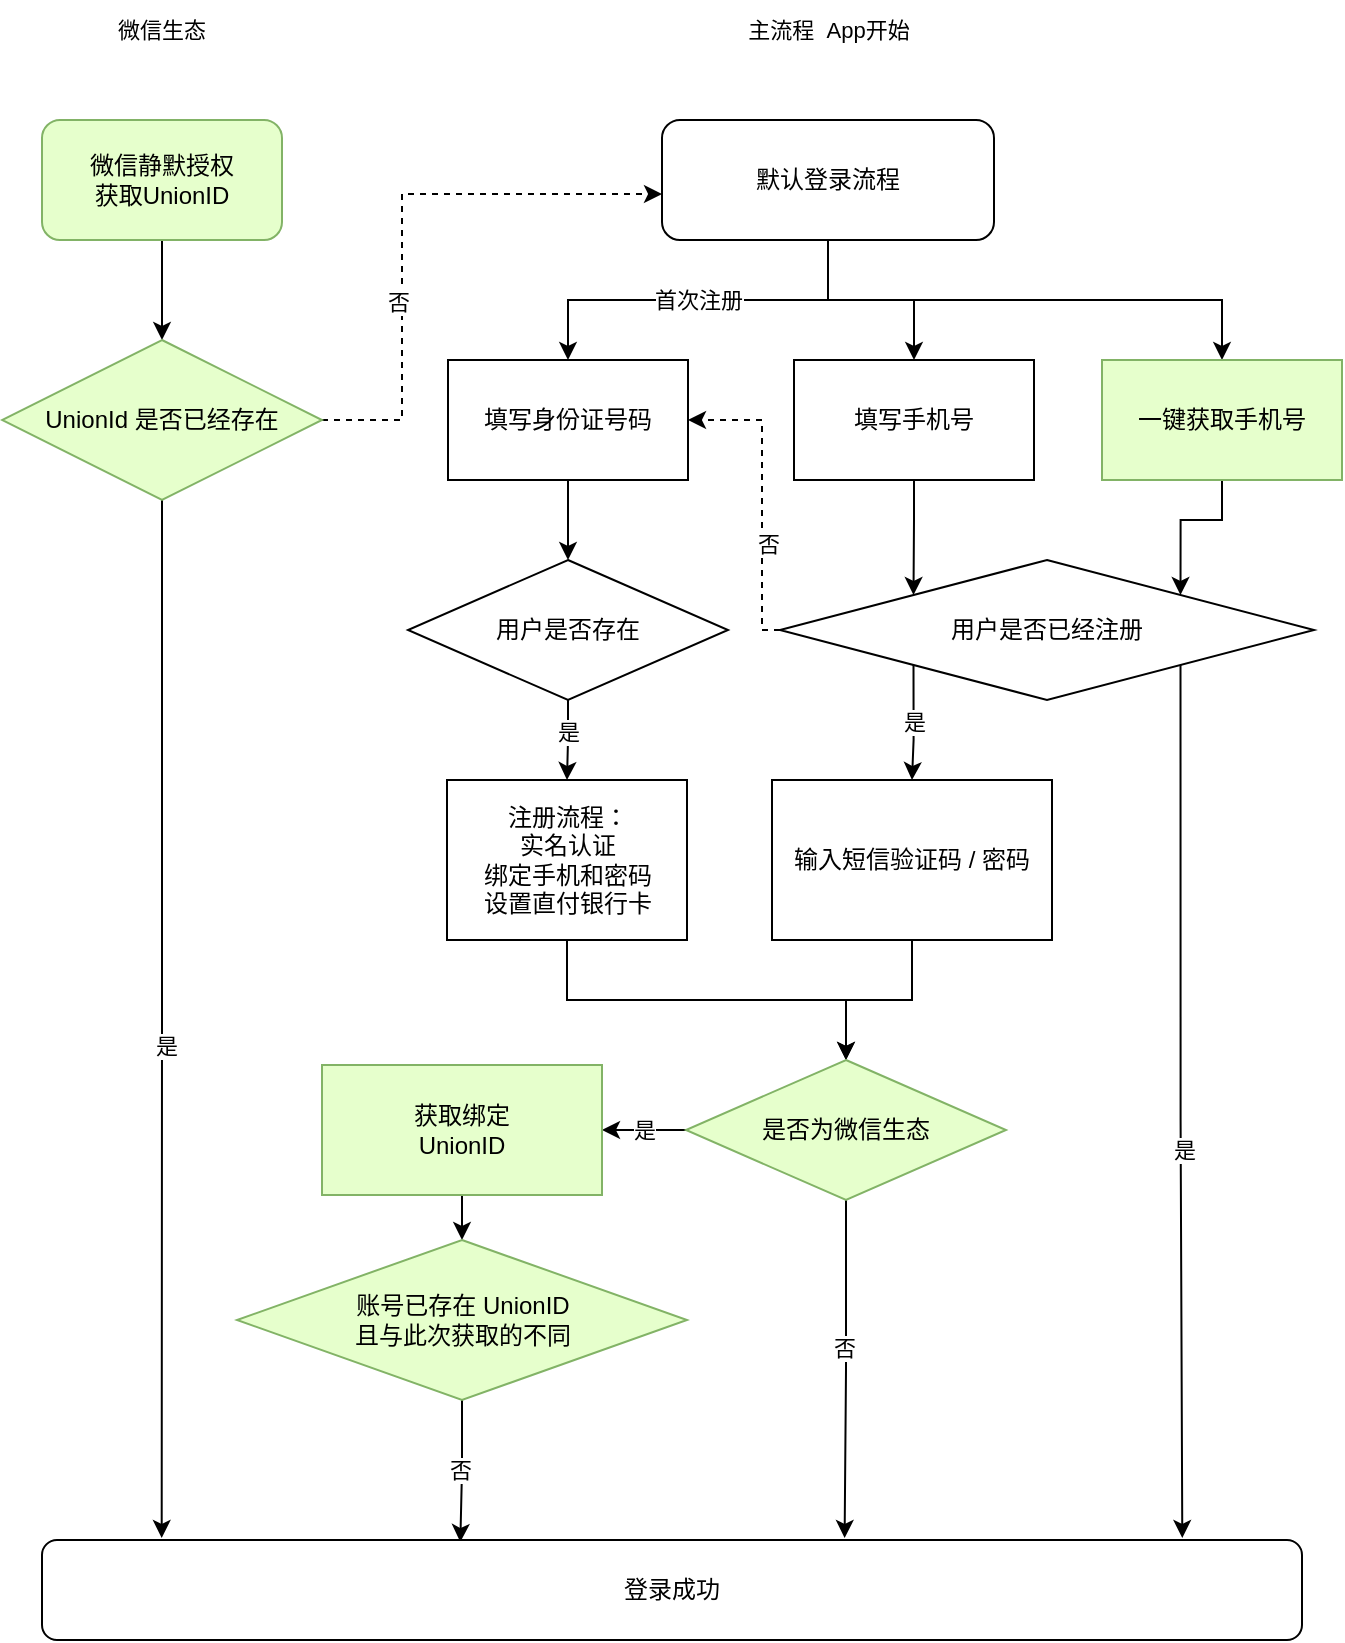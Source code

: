 <mxfile version="20.5.3" type="github" pages="2">
  <diagram id="xSAO6G4iO3-gwYTMsGWA" name="Page-1">
    <mxGraphModel dx="936" dy="1047" grid="1" gridSize="10" guides="1" tooltips="1" connect="1" arrows="1" fold="1" page="1" pageScale="1" pageWidth="827" pageHeight="1169" math="0" shadow="0">
      <root>
        <mxCell id="0" />
        <mxCell id="1" parent="0" />
        <mxCell id="9YKvACEuCcV3Z44-jCWN-15" style="edgeStyle=orthogonalEdgeStyle;rounded=0;orthogonalLoop=1;jettySize=auto;html=1;entryX=0.5;entryY=0;entryDx=0;entryDy=0;" parent="1" source="9YKvACEuCcV3Z44-jCWN-1" target="9YKvACEuCcV3Z44-jCWN-2" edge="1">
          <mxGeometry relative="1" as="geometry" />
        </mxCell>
        <mxCell id="9YKvACEuCcV3Z44-jCWN-1" value="微信静默授权&lt;br&gt;获取UnionID" style="rounded=1;whiteSpace=wrap;html=1;fillColor=#E6FFCC;strokeColor=#82b366;" parent="1" vertex="1">
          <mxGeometry x="90" y="200" width="120" height="60" as="geometry" />
        </mxCell>
        <mxCell id="9YKvACEuCcV3Z44-jCWN-19" style="edgeStyle=orthogonalEdgeStyle;rounded=0;orthogonalLoop=1;jettySize=auto;html=1;entryX=0.095;entryY=-0.02;entryDx=0;entryDy=0;entryPerimeter=0;" parent="1" source="9YKvACEuCcV3Z44-jCWN-2" target="9YKvACEuCcV3Z44-jCWN-14" edge="1">
          <mxGeometry relative="1" as="geometry" />
        </mxCell>
        <mxCell id="9YKvACEuCcV3Z44-jCWN-20" value="&lt;font style=&quot;font-size: 11px;&quot;&gt;是&lt;/font&gt;" style="edgeLabel;html=1;align=center;verticalAlign=middle;resizable=0;points=[];" parent="9YKvACEuCcV3Z44-jCWN-19" vertex="1" connectable="0">
          <mxGeometry x="0.05" y="2" relative="1" as="geometry">
            <mxPoint as="offset" />
          </mxGeometry>
        </mxCell>
        <mxCell id="9YKvACEuCcV3Z44-jCWN-21" style="edgeStyle=orthogonalEdgeStyle;rounded=0;orthogonalLoop=1;jettySize=auto;html=1;exitX=1;exitY=0.5;exitDx=0;exitDy=0;entryX=0;entryY=0.617;entryDx=0;entryDy=0;entryPerimeter=0;fontSize=11;dashed=1;" parent="1" source="9YKvACEuCcV3Z44-jCWN-2" target="9YKvACEuCcV3Z44-jCWN-3" edge="1">
          <mxGeometry relative="1" as="geometry">
            <Array as="points">
              <mxPoint x="270" y="350" />
              <mxPoint x="270" y="237" />
            </Array>
          </mxGeometry>
        </mxCell>
        <mxCell id="9YKvACEuCcV3Z44-jCWN-22" value="否" style="edgeLabel;html=1;align=center;verticalAlign=middle;resizable=0;points=[];fontSize=11;" parent="9YKvACEuCcV3Z44-jCWN-21" vertex="1" connectable="0">
          <mxGeometry x="-0.3" y="2" relative="1" as="geometry">
            <mxPoint as="offset" />
          </mxGeometry>
        </mxCell>
        <mxCell id="9YKvACEuCcV3Z44-jCWN-2" value="UnionId 是否已经存在" style="rhombus;whiteSpace=wrap;html=1;fillColor=#E6FFCC;strokeColor=#82b366;" parent="1" vertex="1">
          <mxGeometry x="70" y="310" width="160" height="80" as="geometry" />
        </mxCell>
        <mxCell id="9YKvACEuCcV3Z44-jCWN-23" value="首次注册" style="edgeStyle=orthogonalEdgeStyle;rounded=0;orthogonalLoop=1;jettySize=auto;html=1;entryX=0.5;entryY=0;entryDx=0;entryDy=0;fontSize=11;" parent="1" source="9YKvACEuCcV3Z44-jCWN-3" target="9YKvACEuCcV3Z44-jCWN-4" edge="1">
          <mxGeometry relative="1" as="geometry">
            <Array as="points">
              <mxPoint x="483" y="290" />
              <mxPoint x="353" y="290" />
            </Array>
          </mxGeometry>
        </mxCell>
        <mxCell id="9YKvACEuCcV3Z44-jCWN-24" style="edgeStyle=orthogonalEdgeStyle;rounded=0;orthogonalLoop=1;jettySize=auto;html=1;fontSize=11;" parent="1" source="9YKvACEuCcV3Z44-jCWN-3" target="9YKvACEuCcV3Z44-jCWN-5" edge="1">
          <mxGeometry relative="1" as="geometry" />
        </mxCell>
        <mxCell id="9YKvACEuCcV3Z44-jCWN-26" style="edgeStyle=orthogonalEdgeStyle;rounded=0;orthogonalLoop=1;jettySize=auto;html=1;fontSize=11;" parent="1" source="9YKvACEuCcV3Z44-jCWN-3" target="9YKvACEuCcV3Z44-jCWN-25" edge="1">
          <mxGeometry relative="1" as="geometry">
            <Array as="points">
              <mxPoint x="483" y="290" />
              <mxPoint x="680" y="290" />
            </Array>
          </mxGeometry>
        </mxCell>
        <mxCell id="9YKvACEuCcV3Z44-jCWN-3" value="默认登录流程" style="rounded=1;whiteSpace=wrap;html=1;" parent="1" vertex="1">
          <mxGeometry x="400" y="200" width="166" height="60" as="geometry" />
        </mxCell>
        <mxCell id="9YKvACEuCcV3Z44-jCWN-27" style="edgeStyle=orthogonalEdgeStyle;rounded=0;orthogonalLoop=1;jettySize=auto;html=1;fontSize=11;" parent="1" source="9YKvACEuCcV3Z44-jCWN-4" target="9YKvACEuCcV3Z44-jCWN-6" edge="1">
          <mxGeometry relative="1" as="geometry" />
        </mxCell>
        <mxCell id="9YKvACEuCcV3Z44-jCWN-4" value="填写身份证号码" style="rounded=0;whiteSpace=wrap;html=1;" parent="1" vertex="1">
          <mxGeometry x="293" y="320" width="120" height="60" as="geometry" />
        </mxCell>
        <mxCell id="9YKvACEuCcV3Z44-jCWN-32" style="edgeStyle=orthogonalEdgeStyle;rounded=0;orthogonalLoop=1;jettySize=auto;html=1;entryX=0;entryY=0;entryDx=0;entryDy=0;fontSize=11;" parent="1" source="9YKvACEuCcV3Z44-jCWN-5" target="9YKvACEuCcV3Z44-jCWN-7" edge="1">
          <mxGeometry relative="1" as="geometry" />
        </mxCell>
        <mxCell id="9YKvACEuCcV3Z44-jCWN-5" value="填写手机号" style="rounded=0;whiteSpace=wrap;html=1;" parent="1" vertex="1">
          <mxGeometry x="466" y="320" width="120" height="60" as="geometry" />
        </mxCell>
        <mxCell id="9YKvACEuCcV3Z44-jCWN-28" style="edgeStyle=orthogonalEdgeStyle;rounded=0;orthogonalLoop=1;jettySize=auto;html=1;entryX=0.5;entryY=0;entryDx=0;entryDy=0;fontSize=11;" parent="1" source="9YKvACEuCcV3Z44-jCWN-6" target="9YKvACEuCcV3Z44-jCWN-9" edge="1">
          <mxGeometry relative="1" as="geometry" />
        </mxCell>
        <mxCell id="9YKvACEuCcV3Z44-jCWN-29" value="是" style="edgeLabel;html=1;align=center;verticalAlign=middle;resizable=0;points=[];fontSize=11;" parent="9YKvACEuCcV3Z44-jCWN-28" vertex="1" connectable="0">
          <mxGeometry x="-0.229" relative="1" as="geometry">
            <mxPoint as="offset" />
          </mxGeometry>
        </mxCell>
        <mxCell id="9YKvACEuCcV3Z44-jCWN-6" value="用户是否存在" style="rhombus;whiteSpace=wrap;html=1;" parent="1" vertex="1">
          <mxGeometry x="273" y="420" width="160" height="70" as="geometry" />
        </mxCell>
        <mxCell id="9YKvACEuCcV3Z44-jCWN-31" value="是" style="edgeStyle=orthogonalEdgeStyle;rounded=0;orthogonalLoop=1;jettySize=auto;html=1;exitX=0;exitY=1;exitDx=0;exitDy=0;entryX=0.5;entryY=0;entryDx=0;entryDy=0;fontSize=11;" parent="1" source="9YKvACEuCcV3Z44-jCWN-7" target="9YKvACEuCcV3Z44-jCWN-10" edge="1">
          <mxGeometry relative="1" as="geometry" />
        </mxCell>
        <mxCell id="9YKvACEuCcV3Z44-jCWN-41" style="edgeStyle=orthogonalEdgeStyle;rounded=0;orthogonalLoop=1;jettySize=auto;html=1;exitX=1;exitY=1;exitDx=0;exitDy=0;entryX=0.905;entryY=-0.02;entryDx=0;entryDy=0;entryPerimeter=0;fontSize=11;" parent="1" source="9YKvACEuCcV3Z44-jCWN-7" target="9YKvACEuCcV3Z44-jCWN-14" edge="1">
          <mxGeometry relative="1" as="geometry" />
        </mxCell>
        <mxCell id="9YKvACEuCcV3Z44-jCWN-42" value="是" style="edgeLabel;html=1;align=center;verticalAlign=middle;resizable=0;points=[];fontSize=11;" parent="9YKvACEuCcV3Z44-jCWN-41" vertex="1" connectable="0">
          <mxGeometry x="0.113" y="1" relative="1" as="geometry">
            <mxPoint as="offset" />
          </mxGeometry>
        </mxCell>
        <mxCell id="9YKvACEuCcV3Z44-jCWN-45" style="edgeStyle=orthogonalEdgeStyle;rounded=0;orthogonalLoop=1;jettySize=auto;html=1;entryX=1;entryY=0.5;entryDx=0;entryDy=0;fontSize=11;dashed=1;" parent="1" source="9YKvACEuCcV3Z44-jCWN-7" target="9YKvACEuCcV3Z44-jCWN-4" edge="1">
          <mxGeometry relative="1" as="geometry">
            <Array as="points">
              <mxPoint x="450" y="455" />
              <mxPoint x="450" y="350" />
            </Array>
          </mxGeometry>
        </mxCell>
        <mxCell id="9YKvACEuCcV3Z44-jCWN-46" value="否" style="edgeLabel;html=1;align=center;verticalAlign=middle;resizable=0;points=[];fontSize=11;" parent="9YKvACEuCcV3Z44-jCWN-45" vertex="1" connectable="0">
          <mxGeometry x="-0.311" y="-3" relative="1" as="geometry">
            <mxPoint as="offset" />
          </mxGeometry>
        </mxCell>
        <mxCell id="9YKvACEuCcV3Z44-jCWN-7" value="用户是否已经注册" style="rhombus;whiteSpace=wrap;html=1;" parent="1" vertex="1">
          <mxGeometry x="459" y="420" width="267" height="70" as="geometry" />
        </mxCell>
        <mxCell id="9YKvACEuCcV3Z44-jCWN-35" style="edgeStyle=orthogonalEdgeStyle;rounded=0;orthogonalLoop=1;jettySize=auto;html=1;entryX=0.5;entryY=0;entryDx=0;entryDy=0;fontSize=11;" parent="1" source="9YKvACEuCcV3Z44-jCWN-9" target="9YKvACEuCcV3Z44-jCWN-11" edge="1">
          <mxGeometry relative="1" as="geometry">
            <Array as="points">
              <mxPoint x="353" y="640" />
              <mxPoint x="492" y="640" />
            </Array>
          </mxGeometry>
        </mxCell>
        <mxCell id="9YKvACEuCcV3Z44-jCWN-9" value="注册流程：&lt;br&gt;实名认证&lt;br&gt;绑定手机和密码&lt;br&gt;设置直付银行卡" style="rounded=0;whiteSpace=wrap;html=1;" parent="1" vertex="1">
          <mxGeometry x="292.5" y="530" width="120" height="80" as="geometry" />
        </mxCell>
        <mxCell id="9YKvACEuCcV3Z44-jCWN-34" style="edgeStyle=orthogonalEdgeStyle;rounded=0;orthogonalLoop=1;jettySize=auto;html=1;fontSize=11;" parent="1" source="9YKvACEuCcV3Z44-jCWN-10" target="9YKvACEuCcV3Z44-jCWN-11" edge="1">
          <mxGeometry relative="1" as="geometry" />
        </mxCell>
        <mxCell id="9YKvACEuCcV3Z44-jCWN-10" value="输入短信验证码 / 密码" style="rounded=0;whiteSpace=wrap;html=1;" parent="1" vertex="1">
          <mxGeometry x="455" y="530" width="140" height="80" as="geometry" />
        </mxCell>
        <mxCell id="9YKvACEuCcV3Z44-jCWN-36" value="是" style="edgeStyle=orthogonalEdgeStyle;rounded=0;orthogonalLoop=1;jettySize=auto;html=1;entryX=1;entryY=0.5;entryDx=0;entryDy=0;fontSize=11;" parent="1" source="9YKvACEuCcV3Z44-jCWN-11" target="9YKvACEuCcV3Z44-jCWN-12" edge="1">
          <mxGeometry relative="1" as="geometry">
            <Array as="points">
              <mxPoint x="420" y="705" />
              <mxPoint x="420" y="705" />
            </Array>
          </mxGeometry>
        </mxCell>
        <mxCell id="9YKvACEuCcV3Z44-jCWN-39" style="edgeStyle=orthogonalEdgeStyle;rounded=0;orthogonalLoop=1;jettySize=auto;html=1;entryX=0.637;entryY=-0.02;entryDx=0;entryDy=0;entryPerimeter=0;fontSize=11;" parent="1" source="9YKvACEuCcV3Z44-jCWN-11" target="9YKvACEuCcV3Z44-jCWN-14" edge="1">
          <mxGeometry relative="1" as="geometry" />
        </mxCell>
        <mxCell id="9YKvACEuCcV3Z44-jCWN-40" value="否" style="edgeLabel;html=1;align=center;verticalAlign=middle;resizable=0;points=[];fontSize=11;" parent="9YKvACEuCcV3Z44-jCWN-39" vertex="1" connectable="0">
          <mxGeometry x="-0.144" y="-1" relative="1" as="geometry">
            <mxPoint y="1" as="offset" />
          </mxGeometry>
        </mxCell>
        <mxCell id="9YKvACEuCcV3Z44-jCWN-11" value="是否为微信生态" style="rhombus;whiteSpace=wrap;html=1;fillColor=#E6FFCC;strokeColor=#82b366;" parent="1" vertex="1">
          <mxGeometry x="412" y="670" width="160" height="70" as="geometry" />
        </mxCell>
        <mxCell id="9YKvACEuCcV3Z44-jCWN-37" style="edgeStyle=orthogonalEdgeStyle;rounded=0;orthogonalLoop=1;jettySize=auto;html=1;entryX=0.5;entryY=0;entryDx=0;entryDy=0;fontSize=11;" parent="1" source="9YKvACEuCcV3Z44-jCWN-12" target="9YKvACEuCcV3Z44-jCWN-13" edge="1">
          <mxGeometry relative="1" as="geometry" />
        </mxCell>
        <mxCell id="9YKvACEuCcV3Z44-jCWN-12" value="获取绑定&lt;br&gt;UnionID" style="rounded=0;whiteSpace=wrap;html=1;fillColor=#E6FFCC;strokeColor=#82b366;" parent="1" vertex="1">
          <mxGeometry x="230" y="672.5" width="140" height="65" as="geometry" />
        </mxCell>
        <mxCell id="9YKvACEuCcV3Z44-jCWN-38" value="否" style="edgeStyle=orthogonalEdgeStyle;rounded=0;orthogonalLoop=1;jettySize=auto;html=1;entryX=0.332;entryY=0.02;entryDx=0;entryDy=0;entryPerimeter=0;fontSize=11;" parent="1" source="9YKvACEuCcV3Z44-jCWN-13" target="9YKvACEuCcV3Z44-jCWN-14" edge="1">
          <mxGeometry relative="1" as="geometry" />
        </mxCell>
        <mxCell id="9YKvACEuCcV3Z44-jCWN-13" value="账号已存在 UnionID&lt;br&gt;且与此次获取的不同" style="rhombus;whiteSpace=wrap;html=1;fillColor=#E6FFCC;strokeColor=#82b366;" parent="1" vertex="1">
          <mxGeometry x="187.5" y="760" width="225" height="80" as="geometry" />
        </mxCell>
        <mxCell id="9YKvACEuCcV3Z44-jCWN-14" value="登录成功" style="rounded=1;whiteSpace=wrap;html=1;" parent="1" vertex="1">
          <mxGeometry x="90" y="910" width="630" height="50" as="geometry" />
        </mxCell>
        <mxCell id="9YKvACEuCcV3Z44-jCWN-33" style="edgeStyle=orthogonalEdgeStyle;rounded=0;orthogonalLoop=1;jettySize=auto;html=1;entryX=1;entryY=0;entryDx=0;entryDy=0;fontSize=11;" parent="1" source="9YKvACEuCcV3Z44-jCWN-25" target="9YKvACEuCcV3Z44-jCWN-7" edge="1">
          <mxGeometry relative="1" as="geometry" />
        </mxCell>
        <mxCell id="9YKvACEuCcV3Z44-jCWN-25" value="一键获取手机号" style="rounded=0;whiteSpace=wrap;html=1;fillColor=#E6FFCC;strokeColor=#82b366;" parent="1" vertex="1">
          <mxGeometry x="620" y="320" width="120" height="60" as="geometry" />
        </mxCell>
        <mxCell id="9YKvACEuCcV3Z44-jCWN-43" value="微信生态" style="text;html=1;strokeColor=none;fillColor=none;align=center;verticalAlign=middle;whiteSpace=wrap;rounded=0;fontSize=11;" parent="1" vertex="1">
          <mxGeometry x="120" y="140" width="60" height="30" as="geometry" />
        </mxCell>
        <mxCell id="9YKvACEuCcV3Z44-jCWN-44" value="主流程&amp;nbsp; App开始" style="text;html=1;strokeColor=none;fillColor=none;align=center;verticalAlign=middle;whiteSpace=wrap;rounded=0;fontSize=11;" parent="1" vertex="1">
          <mxGeometry x="429.5" y="140" width="107" height="30" as="geometry" />
        </mxCell>
      </root>
    </mxGraphModel>
  </diagram>
  <diagram id="IcHzjVKqInmt69LP276s" name="Page-2">
    <mxGraphModel dx="1169" dy="1047" grid="1" gridSize="10" guides="1" tooltips="1" connect="1" arrows="1" fold="1" page="1" pageScale="1" pageWidth="827" pageHeight="1169" math="0" shadow="0">
      <root>
        <mxCell id="0" />
        <mxCell id="1" parent="0" />
        <mxCell id="1DR0wzWXrbcCofm-jzrj-9" style="edgeStyle=orthogonalEdgeStyle;rounded=0;orthogonalLoop=1;jettySize=auto;html=1;entryX=0.5;entryY=0;entryDx=0;entryDy=0;" edge="1" parent="1" source="1DR0wzWXrbcCofm-jzrj-1" target="1DR0wzWXrbcCofm-jzrj-2">
          <mxGeometry relative="1" as="geometry" />
        </mxCell>
        <mxCell id="1DR0wzWXrbcCofm-jzrj-1" value="瀚银通统一支付页" style="rounded=1;whiteSpace=wrap;html=1;" vertex="1" parent="1">
          <mxGeometry x="319" y="70" width="190" height="60" as="geometry" />
        </mxCell>
        <mxCell id="1DR0wzWXrbcCofm-jzrj-10" style="edgeStyle=orthogonalEdgeStyle;rounded=0;orthogonalLoop=1;jettySize=auto;html=1;" edge="1" parent="1" source="1DR0wzWXrbcCofm-jzrj-2" target="1DR0wzWXrbcCofm-jzrj-3">
          <mxGeometry relative="1" as="geometry" />
        </mxCell>
        <mxCell id="1DR0wzWXrbcCofm-jzrj-2" value="输入支付密码" style="rounded=0;whiteSpace=wrap;html=1;" vertex="1" parent="1">
          <mxGeometry x="354" y="177" width="120" height="30" as="geometry" />
        </mxCell>
        <mxCell id="1DR0wzWXrbcCofm-jzrj-12" style="edgeStyle=orthogonalEdgeStyle;rounded=0;orthogonalLoop=1;jettySize=auto;html=1;" edge="1" parent="1" source="1DR0wzWXrbcCofm-jzrj-3" target="1DR0wzWXrbcCofm-jzrj-7">
          <mxGeometry relative="1" as="geometry">
            <mxPoint x="220" y="715" as="targetPoint" />
            <Array as="points">
              <mxPoint x="217" y="275" />
            </Array>
          </mxGeometry>
        </mxCell>
        <mxCell id="1DR0wzWXrbcCofm-jzrj-15" value="否" style="edgeLabel;html=1;align=center;verticalAlign=middle;resizable=0;points=[];" vertex="1" connectable="0" parent="1DR0wzWXrbcCofm-jzrj-12">
          <mxGeometry x="-0.861" y="3" relative="1" as="geometry">
            <mxPoint as="offset" />
          </mxGeometry>
        </mxCell>
        <mxCell id="1DR0wzWXrbcCofm-jzrj-13" value="是" style="edgeStyle=orthogonalEdgeStyle;rounded=0;orthogonalLoop=1;jettySize=auto;html=1;entryX=0.5;entryY=0;entryDx=0;entryDy=0;" edge="1" parent="1" source="1DR0wzWXrbcCofm-jzrj-3" target="1DR0wzWXrbcCofm-jzrj-4">
          <mxGeometry relative="1" as="geometry" />
        </mxCell>
        <mxCell id="1DR0wzWXrbcCofm-jzrj-3" value="是否有现金支付部分" style="rhombus;whiteSpace=wrap;html=1;" vertex="1" parent="1">
          <mxGeometry x="329" y="240" width="170" height="70" as="geometry" />
        </mxCell>
        <mxCell id="1DR0wzWXrbcCofm-jzrj-16" style="edgeStyle=orthogonalEdgeStyle;rounded=0;orthogonalLoop=1;jettySize=auto;html=1;entryX=0;entryY=0.5;entryDx=0;entryDy=0;startArrow=classic;startFill=1;" edge="1" parent="1" source="1DR0wzWXrbcCofm-jzrj-4" target="1DR0wzWXrbcCofm-jzrj-5">
          <mxGeometry relative="1" as="geometry" />
        </mxCell>
        <mxCell id="1DR0wzWXrbcCofm-jzrj-17" style="edgeStyle=orthogonalEdgeStyle;rounded=0;orthogonalLoop=1;jettySize=auto;html=1;entryX=0.5;entryY=0;entryDx=0;entryDy=0;startArrow=none;startFill=0;" edge="1" parent="1" source="1DR0wzWXrbcCofm-jzrj-4" target="1DR0wzWXrbcCofm-jzrj-6">
          <mxGeometry relative="1" as="geometry" />
        </mxCell>
        <mxCell id="1DR0wzWXrbcCofm-jzrj-4" value="支付中间跳转页" style="rounded=0;whiteSpace=wrap;html=1;" vertex="1" parent="1">
          <mxGeometry x="336" y="360" width="156" height="50" as="geometry" />
        </mxCell>
        <mxCell id="1DR0wzWXrbcCofm-jzrj-5" value="第三方支付" style="rounded=0;whiteSpace=wrap;html=1;" vertex="1" parent="1">
          <mxGeometry x="580" y="360" width="156" height="50" as="geometry" />
        </mxCell>
        <mxCell id="1DR0wzWXrbcCofm-jzrj-22" value="否" style="edgeStyle=orthogonalEdgeStyle;rounded=0;orthogonalLoop=1;jettySize=auto;html=1;entryX=0;entryY=0.5;entryDx=0;entryDy=0;startArrow=none;startFill=0;" edge="1" parent="1" source="1DR0wzWXrbcCofm-jzrj-6" target="1DR0wzWXrbcCofm-jzrj-20">
          <mxGeometry relative="1" as="geometry" />
        </mxCell>
        <mxCell id="1DR0wzWXrbcCofm-jzrj-23" value="是" style="edgeStyle=orthogonalEdgeStyle;rounded=0;orthogonalLoop=1;jettySize=auto;html=1;entryX=0.5;entryY=0;entryDx=0;entryDy=0;startArrow=none;startFill=0;" edge="1" parent="1" source="1DR0wzWXrbcCofm-jzrj-6" target="1DR0wzWXrbcCofm-jzrj-8">
          <mxGeometry relative="1" as="geometry" />
        </mxCell>
        <mxCell id="1DR0wzWXrbcCofm-jzrj-6" value="查询是否完成第三方支付" style="rhombus;whiteSpace=wrap;html=1;" vertex="1" parent="1">
          <mxGeometry x="313.5" y="440" width="201" height="90" as="geometry" />
        </mxCell>
        <mxCell id="1DR0wzWXrbcCofm-jzrj-7" value="支付成功" style="rounded=1;whiteSpace=wrap;html=1;" vertex="1" parent="1">
          <mxGeometry x="130" y="710" width="350" height="60" as="geometry" />
        </mxCell>
        <mxCell id="1DR0wzWXrbcCofm-jzrj-24" style="edgeStyle=orthogonalEdgeStyle;rounded=0;orthogonalLoop=1;jettySize=auto;html=1;startArrow=none;startFill=0;entryX=0.809;entryY=-0.017;entryDx=0;entryDy=0;entryPerimeter=0;" edge="1" parent="1" source="1DR0wzWXrbcCofm-jzrj-8" target="1DR0wzWXrbcCofm-jzrj-7">
          <mxGeometry relative="1" as="geometry">
            <mxPoint x="400" y="740" as="targetPoint" />
          </mxGeometry>
        </mxCell>
        <mxCell id="1DR0wzWXrbcCofm-jzrj-26" value="是" style="edgeLabel;html=1;align=center;verticalAlign=middle;resizable=0;points=[];" vertex="1" connectable="0" parent="1DR0wzWXrbcCofm-jzrj-24">
          <mxGeometry x="-0.218" y="-2" relative="1" as="geometry">
            <mxPoint as="offset" />
          </mxGeometry>
        </mxCell>
        <mxCell id="1DR0wzWXrbcCofm-jzrj-27" style="edgeStyle=orthogonalEdgeStyle;rounded=0;orthogonalLoop=1;jettySize=auto;html=1;startArrow=none;startFill=0;" edge="1" parent="1" source="1DR0wzWXrbcCofm-jzrj-8" target="1DR0wzWXrbcCofm-jzrj-25">
          <mxGeometry relative="1" as="geometry" />
        </mxCell>
        <mxCell id="1DR0wzWXrbcCofm-jzrj-28" value="否" style="edgeLabel;html=1;align=center;verticalAlign=middle;resizable=0;points=[];" vertex="1" connectable="0" parent="1DR0wzWXrbcCofm-jzrj-27">
          <mxGeometry x="-0.512" y="4" relative="1" as="geometry">
            <mxPoint x="1" as="offset" />
          </mxGeometry>
        </mxCell>
        <mxCell id="1DR0wzWXrbcCofm-jzrj-8" value="瀚银通余额扣款是否成功" style="rhombus;whiteSpace=wrap;html=1;" vertex="1" parent="1">
          <mxGeometry x="313.5" y="570" width="201" height="80" as="geometry" />
        </mxCell>
        <mxCell id="1DR0wzWXrbcCofm-jzrj-20" value="弹窗提示" style="text;html=1;strokeColor=none;fillColor=none;align=center;verticalAlign=middle;whiteSpace=wrap;rounded=0;" vertex="1" parent="1">
          <mxGeometry x="580" y="470" width="60" height="30" as="geometry" />
        </mxCell>
        <mxCell id="1DR0wzWXrbcCofm-jzrj-25" value="支付失败" style="rounded=1;whiteSpace=wrap;html=1;" vertex="1" parent="1">
          <mxGeometry x="524.5" y="710" width="171" height="60" as="geometry" />
        </mxCell>
        <mxCell id="1DR0wzWXrbcCofm-jzrj-29" value="发起支付流程" style="text;html=1;strokeColor=none;fillColor=none;align=center;verticalAlign=middle;whiteSpace=wrap;rounded=0;" vertex="1" parent="1">
          <mxGeometry x="343" y="30" width="156" height="30" as="geometry" />
        </mxCell>
      </root>
    </mxGraphModel>
  </diagram>
</mxfile>
